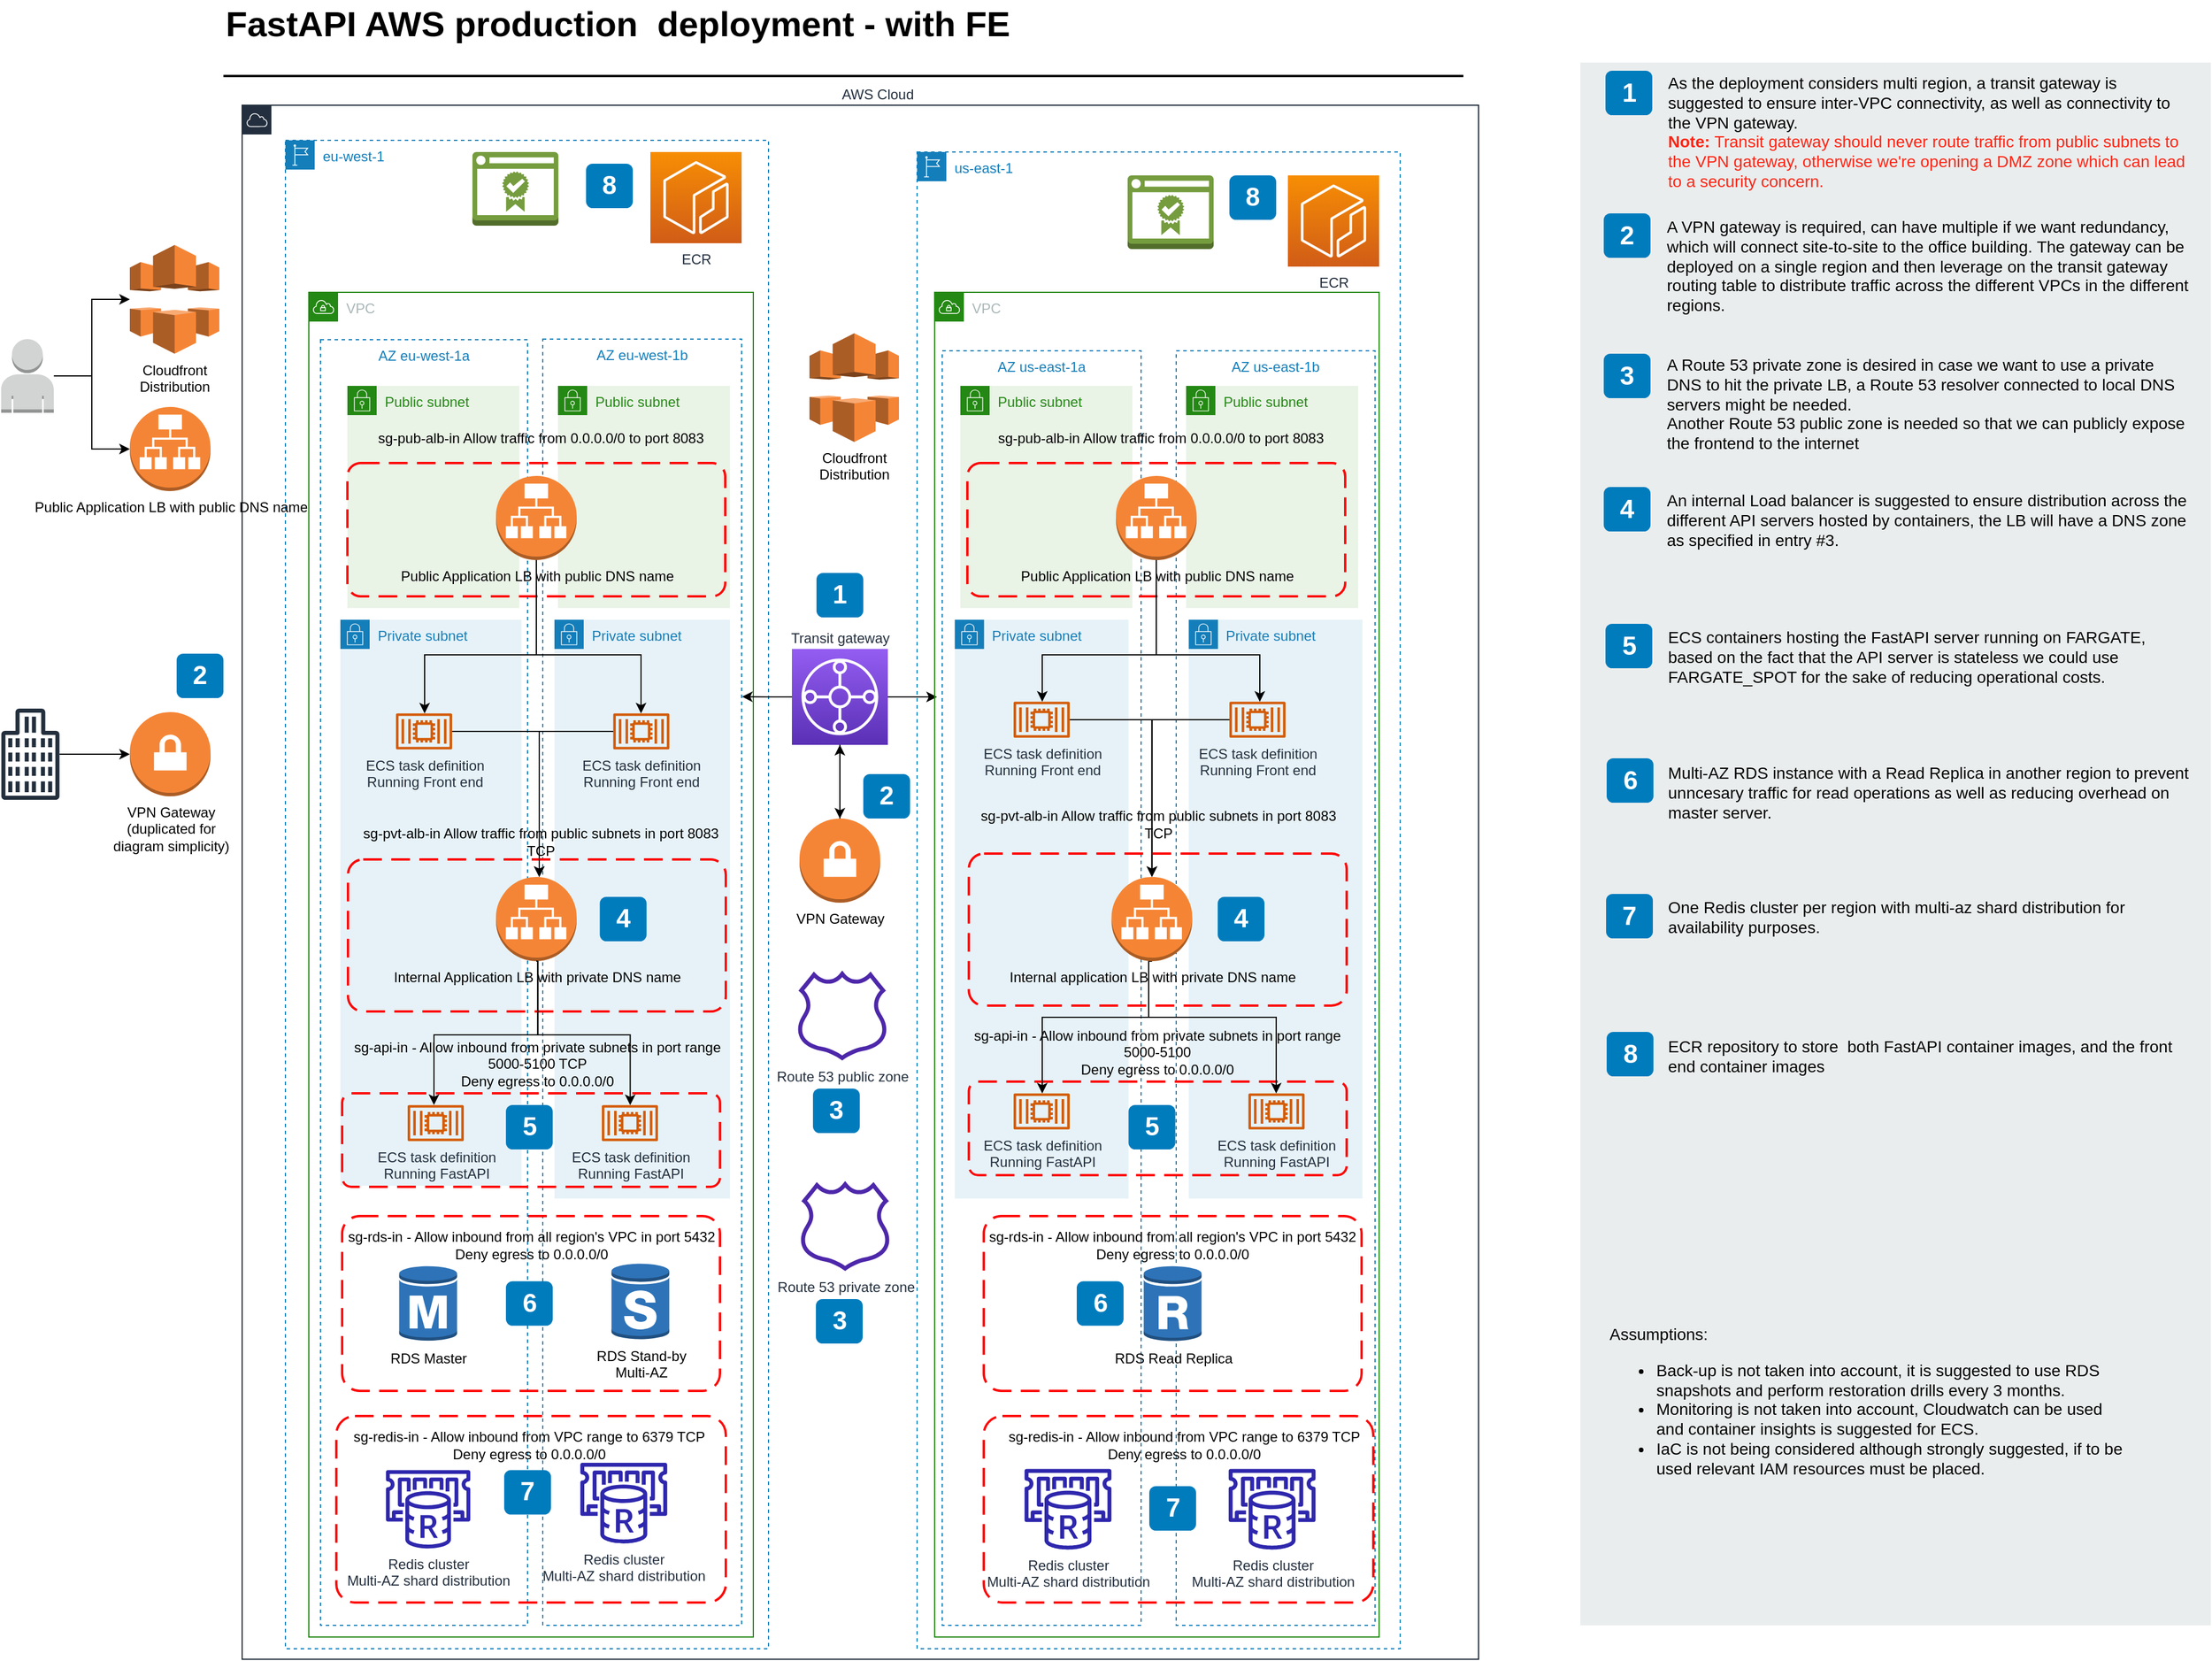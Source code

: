 <mxfile version="19.0.3" type="github">
  <diagram id="mDt5uaCLTZAT6XnBU3LA" name="Page-1">
    <mxGraphModel dx="3107" dy="1014" grid="1" gridSize="10" guides="1" tooltips="1" connect="1" arrows="1" fold="1" page="1" pageScale="1" pageWidth="1169" pageHeight="827" math="0" shadow="0">
      <root>
        <mxCell id="0" />
        <mxCell id="1" parent="0" />
        <mxCell id="QfXva4Vi_orBSrp60xKn-21" value="AWS Cloud" style="points=[[0,0],[0.25,0],[0.5,0],[0.75,0],[1,0],[1,0.25],[1,0.5],[1,0.75],[1,1],[0.75,1],[0.5,1],[0.25,1],[0,1],[0,0.75],[0,0.5],[0,0.25]];outlineConnect=0;gradientColor=none;html=1;whiteSpace=wrap;fontSize=12;fontStyle=0;container=1;pointerEvents=0;collapsible=0;recursiveResize=0;shape=mxgraph.aws4.group;grIcon=mxgraph.aws4.group_aws_cloud;strokeColor=#232F3E;fillColor=none;verticalAlign=bottom;align=center;spacingLeft=30;fontColor=#232F3E;dashed=0;labelPosition=center;verticalLabelPosition=top;" vertex="1" parent="1">
          <mxGeometry x="-684" y="120" width="1057" height="1329" as="geometry" />
        </mxCell>
        <mxCell id="QfXva4Vi_orBSrp60xKn-22" value="eu-west-1" style="points=[[0,0],[0.25,0],[0.5,0],[0.75,0],[1,0],[1,0.25],[1,0.5],[1,0.75],[1,1],[0.75,1],[0.5,1],[0.25,1],[0,1],[0,0.75],[0,0.5],[0,0.25]];outlineConnect=0;gradientColor=none;html=1;whiteSpace=wrap;fontSize=12;fontStyle=0;container=1;pointerEvents=0;collapsible=0;recursiveResize=0;shape=mxgraph.aws4.group;grIcon=mxgraph.aws4.group_region;strokeColor=#147EBA;fillColor=none;verticalAlign=top;align=left;spacingLeft=30;fontColor=#147EBA;dashed=1;" vertex="1" parent="QfXva4Vi_orBSrp60xKn-21">
          <mxGeometry x="37" y="30" width="413" height="1290" as="geometry" />
        </mxCell>
        <mxCell id="QfXva4Vi_orBSrp60xKn-124" value="Public subnet" style="points=[[0,0],[0.25,0],[0.5,0],[0.75,0],[1,0],[1,0.25],[1,0.5],[1,0.75],[1,1],[0.75,1],[0.5,1],[0.25,1],[0,1],[0,0.75],[0,0.5],[0,0.25]];outlineConnect=0;gradientColor=none;html=1;whiteSpace=wrap;fontSize=12;fontStyle=0;container=1;pointerEvents=0;collapsible=0;recursiveResize=0;shape=mxgraph.aws4.group;grIcon=mxgraph.aws4.group_security_group;grStroke=0;strokeColor=#248814;fillColor=#E9F3E6;verticalAlign=top;align=left;spacingLeft=30;fontColor=#248814;dashed=0;" vertex="1" parent="QfXva4Vi_orBSrp60xKn-22">
          <mxGeometry x="233" y="210" width="147" height="190" as="geometry" />
        </mxCell>
        <mxCell id="QfXva4Vi_orBSrp60xKn-23" value="AZ eu-west-1b" style="fillColor=none;strokeColor=#147EBA;dashed=1;verticalAlign=top;fontStyle=0;fontColor=#147EBA;" vertex="1" parent="QfXva4Vi_orBSrp60xKn-22">
          <mxGeometry x="220" y="170" width="170" height="1100" as="geometry" />
        </mxCell>
        <mxCell id="QfXva4Vi_orBSrp60xKn-27" value="Private subnet" style="points=[[0,0],[0.25,0],[0.5,0],[0.75,0],[1,0],[1,0.25],[1,0.5],[1,0.75],[1,1],[0.75,1],[0.5,1],[0.25,1],[0,1],[0,0.75],[0,0.5],[0,0.25]];outlineConnect=0;gradientColor=none;html=1;whiteSpace=wrap;fontSize=12;fontStyle=0;container=1;pointerEvents=0;collapsible=0;recursiveResize=0;shape=mxgraph.aws4.group;grIcon=mxgraph.aws4.group_security_group;grStroke=0;strokeColor=#147EBA;fillColor=#E6F2F8;verticalAlign=top;align=left;spacingLeft=30;fontColor=#147EBA;dashed=0;" vertex="1" parent="QfXva4Vi_orBSrp60xKn-22">
          <mxGeometry x="47" y="410" width="154.75" height="484" as="geometry" />
        </mxCell>
        <mxCell id="QfXva4Vi_orBSrp60xKn-49" value="4" style="rounded=1;whiteSpace=wrap;html=1;fillColor=#007CBD;strokeColor=none;fontColor=#FFFFFF;fontStyle=1;fontSize=22;labelBackgroundColor=none;" vertex="1" parent="QfXva4Vi_orBSrp60xKn-27">
          <mxGeometry x="222.25" y="144" width="40" height="38" as="geometry" />
        </mxCell>
        <mxCell id="QfXva4Vi_orBSrp60xKn-25" value="VPC" style="points=[[0,0],[0.25,0],[0.5,0],[0.75,0],[1,0],[1,0.25],[1,0.5],[1,0.75],[1,1],[0.75,1],[0.5,1],[0.25,1],[0,1],[0,0.75],[0,0.5],[0,0.25]];outlineConnect=0;gradientColor=none;html=1;whiteSpace=wrap;fontSize=12;fontStyle=0;container=1;pointerEvents=0;collapsible=0;recursiveResize=0;shape=mxgraph.aws4.group;grIcon=mxgraph.aws4.group_vpc;strokeColor=#248814;fillColor=none;verticalAlign=top;align=left;spacingLeft=30;fontColor=#AAB7B8;dashed=0;" vertex="1" parent="QfXva4Vi_orBSrp60xKn-22">
          <mxGeometry x="20" y="130" width="380" height="1150" as="geometry" />
        </mxCell>
        <mxCell id="QfXva4Vi_orBSrp60xKn-26" value="AZ eu-west-1a" style="fillColor=none;strokeColor=#147EBA;dashed=1;verticalAlign=top;fontStyle=0;fontColor=#147EBA;" vertex="1" parent="QfXva4Vi_orBSrp60xKn-25">
          <mxGeometry x="10" y="40.5" width="177" height="1099.5" as="geometry" />
        </mxCell>
        <mxCell id="QfXva4Vi_orBSrp60xKn-28" value="RDS Master" style="outlineConnect=0;dashed=0;verticalLabelPosition=bottom;verticalAlign=top;align=center;html=1;shape=mxgraph.aws3.rds_db_instance;fillColor=#2E73B8;gradientColor=none;" vertex="1" parent="QfXva4Vi_orBSrp60xKn-25">
          <mxGeometry x="77.25" y="831.75" width="49.5" height="66" as="geometry" />
        </mxCell>
        <mxCell id="QfXva4Vi_orBSrp60xKn-33" value="" style="rounded=1;arcSize=10;dashed=1;strokeColor=#ff0000;fillColor=none;gradientColor=none;dashPattern=8 4;strokeWidth=2;" vertex="1" parent="QfXva4Vi_orBSrp60xKn-25">
          <mxGeometry x="28.5" y="790" width="323" height="149.5" as="geometry" />
        </mxCell>
        <mxCell id="QfXva4Vi_orBSrp60xKn-34" value="sg-rds-in - Allow inbound from all region&#39;s VPC in port 5432&lt;br&gt;Deny egress to 0.0.0.0/0" style="text;html=1;strokeColor=none;fillColor=none;align=center;verticalAlign=middle;whiteSpace=wrap;rounded=0;" vertex="1" parent="QfXva4Vi_orBSrp60xKn-25">
          <mxGeometry x="28.5" y="800" width="323" height="30" as="geometry" />
        </mxCell>
        <mxCell id="QfXva4Vi_orBSrp60xKn-39" value="6" style="rounded=1;whiteSpace=wrap;html=1;fillColor=#007CBD;strokeColor=none;fontColor=#FFFFFF;fontStyle=1;fontSize=22;labelBackgroundColor=none;" vertex="1" parent="QfXva4Vi_orBSrp60xKn-25">
          <mxGeometry x="168.5" y="845.75" width="40" height="38" as="geometry" />
        </mxCell>
        <mxCell id="QfXva4Vi_orBSrp60xKn-42" value="RDS Stand-by&lt;br&gt;Multi-AZ" style="outlineConnect=0;dashed=0;verticalLabelPosition=bottom;verticalAlign=top;align=center;html=1;shape=mxgraph.aws3.rds_db_instance_standby_multi_az;fillColor=#2E73B8;gradientColor=none;" vertex="1" parent="QfXva4Vi_orBSrp60xKn-25">
          <mxGeometry x="258.75" y="830" width="49.5" height="66" as="geometry" />
        </mxCell>
        <mxCell id="QfXva4Vi_orBSrp60xKn-93" value="Public subnet" style="points=[[0,0],[0.25,0],[0.5,0],[0.75,0],[1,0],[1,0.25],[1,0.5],[1,0.75],[1,1],[0.75,1],[0.5,1],[0.25,1],[0,1],[0,0.75],[0,0.5],[0,0.25]];outlineConnect=0;gradientColor=none;html=1;whiteSpace=wrap;fontSize=12;fontStyle=0;container=1;pointerEvents=0;collapsible=0;recursiveResize=0;shape=mxgraph.aws4.group;grIcon=mxgraph.aws4.group_security_group;grStroke=0;strokeColor=#248814;fillColor=#E9F3E6;verticalAlign=top;align=left;spacingLeft=30;fontColor=#248814;dashed=0;" vertex="1" parent="QfXva4Vi_orBSrp60xKn-25">
          <mxGeometry x="33" y="80" width="147" height="190" as="geometry" />
        </mxCell>
        <mxCell id="QfXva4Vi_orBSrp60xKn-125" value="" style="rounded=1;arcSize=10;dashed=1;strokeColor=#ff0000;fillColor=none;gradientColor=none;dashPattern=8 4;strokeWidth=2;" vertex="1" parent="QfXva4Vi_orBSrp60xKn-25">
          <mxGeometry x="33" y="146" width="323" height="114" as="geometry" />
        </mxCell>
        <mxCell id="QfXva4Vi_orBSrp60xKn-132" style="edgeStyle=orthogonalEdgeStyle;rounded=0;orthogonalLoop=1;jettySize=auto;html=1;exitX=0.5;exitY=1;exitDx=0;exitDy=0;exitPerimeter=0;" edge="1" parent="QfXva4Vi_orBSrp60xKn-25" source="QfXva4Vi_orBSrp60xKn-126" target="QfXva4Vi_orBSrp60xKn-129">
          <mxGeometry relative="1" as="geometry">
            <Array as="points">
              <mxPoint x="195" y="310" />
              <mxPoint x="99" y="310" />
            </Array>
          </mxGeometry>
        </mxCell>
        <mxCell id="QfXva4Vi_orBSrp60xKn-126" value="Public Application LB with public DNS name" style="outlineConnect=0;dashed=0;verticalLabelPosition=bottom;verticalAlign=top;align=center;html=1;shape=mxgraph.aws3.application_load_balancer;fillColor=#F58536;gradientColor=none;" vertex="1" parent="QfXva4Vi_orBSrp60xKn-25">
          <mxGeometry x="160" y="157" width="69" height="72" as="geometry" />
        </mxCell>
        <mxCell id="QfXva4Vi_orBSrp60xKn-128" value="sg-pub-alb-in Allow traffic from 0.0.0.0/0 to port 8083" style="text;html=1;strokeColor=none;fillColor=none;align=center;verticalAlign=middle;whiteSpace=wrap;rounded=0;" vertex="1" parent="QfXva4Vi_orBSrp60xKn-25">
          <mxGeometry x="36.5" y="110" width="323" height="30" as="geometry" />
        </mxCell>
        <mxCell id="QfXva4Vi_orBSrp60xKn-129" value="ECS task definition&lt;br&gt;Running Front end&lt;br&gt;" style="sketch=0;outlineConnect=0;fontColor=#232F3E;gradientColor=none;fillColor=#D45B07;strokeColor=none;dashed=0;verticalLabelPosition=bottom;verticalAlign=top;align=center;html=1;fontSize=12;fontStyle=0;aspect=fixed;pointerEvents=1;shape=mxgraph.aws4.container_2;" vertex="1" parent="QfXva4Vi_orBSrp60xKn-25">
          <mxGeometry x="74.5" y="360" width="48" height="31" as="geometry" />
        </mxCell>
        <mxCell id="QfXva4Vi_orBSrp60xKn-24" value="Private subnet" style="points=[[0,0],[0.25,0],[0.5,0],[0.75,0],[1,0],[1,0.25],[1,0.5],[1,0.75],[1,1],[0.75,1],[0.5,1],[0.25,1],[0,1],[0,0.75],[0,0.5],[0,0.25]];outlineConnect=0;gradientColor=none;html=1;whiteSpace=wrap;fontSize=12;fontStyle=0;container=1;pointerEvents=0;collapsible=0;recursiveResize=0;shape=mxgraph.aws4.group;grIcon=mxgraph.aws4.group_security_group;grStroke=0;strokeColor=#147EBA;fillColor=#E6F2F8;verticalAlign=top;align=left;spacingLeft=30;fontColor=#147EBA;dashed=0;" vertex="1" parent="QfXva4Vi_orBSrp60xKn-22">
          <mxGeometry x="230" y="410" width="150" height="495" as="geometry" />
        </mxCell>
        <mxCell id="QfXva4Vi_orBSrp60xKn-47" value="" style="rounded=1;arcSize=10;dashed=1;strokeColor=#ff0000;fillColor=none;gradientColor=none;dashPattern=8 4;strokeWidth=2;" vertex="1" parent="QfXva4Vi_orBSrp60xKn-24">
          <mxGeometry x="-176.5" y="205" width="323" height="130" as="geometry" />
        </mxCell>
        <mxCell id="QfXva4Vi_orBSrp60xKn-127" value="4" style="rounded=1;whiteSpace=wrap;html=1;fillColor=#007CBD;strokeColor=none;fontColor=#FFFFFF;fontStyle=1;fontSize=22;labelBackgroundColor=none;" vertex="1" parent="QfXva4Vi_orBSrp60xKn-24">
          <mxGeometry x="38.75" y="237" width="40" height="38" as="geometry" />
        </mxCell>
        <mxCell id="QfXva4Vi_orBSrp60xKn-46" value="Internal Application LB with private DNS name" style="outlineConnect=0;dashed=0;verticalLabelPosition=bottom;verticalAlign=top;align=center;html=1;shape=mxgraph.aws3.application_load_balancer;fillColor=#F58536;gradientColor=none;" vertex="1" parent="QfXva4Vi_orBSrp60xKn-24">
          <mxGeometry x="-50" y="220" width="69" height="72" as="geometry" />
        </mxCell>
        <mxCell id="QfXva4Vi_orBSrp60xKn-41" value="ECR" style="sketch=0;points=[[0,0,0],[0.25,0,0],[0.5,0,0],[0.75,0,0],[1,0,0],[0,1,0],[0.25,1,0],[0.5,1,0],[0.75,1,0],[1,1,0],[0,0.25,0],[0,0.5,0],[0,0.75,0],[1,0.25,0],[1,0.5,0],[1,0.75,0]];outlineConnect=0;fontColor=#232F3E;gradientColor=#F78E04;gradientDirection=north;fillColor=#D05C17;strokeColor=#ffffff;dashed=0;verticalLabelPosition=bottom;verticalAlign=top;align=center;html=1;fontSize=12;fontStyle=0;aspect=fixed;shape=mxgraph.aws4.resourceIcon;resIcon=mxgraph.aws4.ecr;" vertex="1" parent="QfXva4Vi_orBSrp60xKn-22">
          <mxGeometry x="312" y="10" width="78" height="78" as="geometry" />
        </mxCell>
        <mxCell id="QfXva4Vi_orBSrp60xKn-50" value="8" style="rounded=1;whiteSpace=wrap;html=1;fillColor=#007CBD;strokeColor=none;fontColor=#FFFFFF;fontStyle=1;fontSize=22;labelBackgroundColor=none;" vertex="1" parent="QfXva4Vi_orBSrp60xKn-22">
          <mxGeometry x="257" y="20" width="40" height="38" as="geometry" />
        </mxCell>
        <mxCell id="QfXva4Vi_orBSrp60xKn-29" value="Redis cluster&lt;br&gt;Multi-AZ shard distribution" style="sketch=0;outlineConnect=0;fontColor=#232F3E;gradientColor=none;fillColor=#2E27AD;strokeColor=none;dashed=0;verticalLabelPosition=bottom;verticalAlign=top;align=center;html=1;fontSize=12;fontStyle=0;aspect=fixed;pointerEvents=1;shape=mxgraph.aws4.elasticache_for_redis;" vertex="1" parent="QfXva4Vi_orBSrp60xKn-22">
          <mxGeometry x="84.13" y="1137.25" width="75.74" height="67" as="geometry" />
        </mxCell>
        <mxCell id="QfXva4Vi_orBSrp60xKn-30" value="" style="rounded=1;arcSize=10;dashed=1;strokeColor=#ff0000;fillColor=none;gradientColor=none;dashPattern=8 4;strokeWidth=2;" vertex="1" parent="QfXva4Vi_orBSrp60xKn-22">
          <mxGeometry x="43.5" y="1091" width="333" height="159.5" as="geometry" />
        </mxCell>
        <mxCell id="QfXva4Vi_orBSrp60xKn-31" value="sg-redis-in - Allow inbound from VPC range to 6379 TCP&lt;br&gt;Deny egress to 0.0.0.0/0" style="text;html=1;strokeColor=none;fillColor=none;align=center;verticalAlign=middle;whiteSpace=wrap;rounded=0;" vertex="1" parent="QfXva4Vi_orBSrp60xKn-22">
          <mxGeometry x="47" y="1101" width="323" height="30" as="geometry" />
        </mxCell>
        <mxCell id="QfXva4Vi_orBSrp60xKn-40" value="7" style="rounded=1;whiteSpace=wrap;html=1;fillColor=#007CBD;strokeColor=none;fontColor=#FFFFFF;fontStyle=1;fontSize=22;labelBackgroundColor=none;" vertex="1" parent="QfXva4Vi_orBSrp60xKn-22">
          <mxGeometry x="187" y="1137.25" width="40" height="38" as="geometry" />
        </mxCell>
        <mxCell id="QfXva4Vi_orBSrp60xKn-43" value="Redis cluster&lt;br&gt;Multi-AZ shard distribution" style="sketch=0;outlineConnect=0;fontColor=#232F3E;gradientColor=none;fillColor=#2E27AD;strokeColor=none;dashed=0;verticalLabelPosition=bottom;verticalAlign=top;align=center;html=1;fontSize=12;fontStyle=0;aspect=fixed;pointerEvents=1;shape=mxgraph.aws4.elasticache_for_redis;" vertex="1" parent="QfXva4Vi_orBSrp60xKn-22">
          <mxGeometry x="250.25" y="1131" width="78" height="69" as="geometry" />
        </mxCell>
        <mxCell id="QfXva4Vi_orBSrp60xKn-32" value="ECS task definition&lt;br&gt;Running FastAPI" style="sketch=0;outlineConnect=0;fontColor=#232F3E;gradientColor=none;fillColor=#D45B07;strokeColor=none;dashed=0;verticalLabelPosition=bottom;verticalAlign=top;align=center;html=1;fontSize=12;fontStyle=0;aspect=fixed;pointerEvents=1;shape=mxgraph.aws4.container_2;" vertex="1" parent="QfXva4Vi_orBSrp60xKn-22">
          <mxGeometry x="104.5" y="825" width="48" height="31" as="geometry" />
        </mxCell>
        <mxCell id="QfXva4Vi_orBSrp60xKn-35" value="" style="rounded=1;arcSize=10;dashed=1;strokeColor=#ff0000;fillColor=none;gradientColor=none;dashPattern=8 4;strokeWidth=2;" vertex="1" parent="QfXva4Vi_orBSrp60xKn-22">
          <mxGeometry x="48.5" y="815" width="323" height="80" as="geometry" />
        </mxCell>
        <mxCell id="QfXva4Vi_orBSrp60xKn-36" value="ECS task definition&lt;br&gt;Running FastAPI&lt;br&gt;&lt;br&gt;" style="sketch=0;outlineConnect=0;fontColor=#232F3E;gradientColor=none;fillColor=#D45B07;strokeColor=none;dashed=0;verticalLabelPosition=bottom;verticalAlign=top;align=center;html=1;fontSize=12;fontStyle=0;aspect=fixed;pointerEvents=1;shape=mxgraph.aws4.container_2;" vertex="1" parent="QfXva4Vi_orBSrp60xKn-22">
          <mxGeometry x="270.5" y="825" width="48" height="31" as="geometry" />
        </mxCell>
        <mxCell id="QfXva4Vi_orBSrp60xKn-38" value="5" style="rounded=1;whiteSpace=wrap;html=1;fillColor=#007CBD;strokeColor=none;fontColor=#FFFFFF;fontStyle=1;fontSize=22;labelBackgroundColor=none;" vertex="1" parent="QfXva4Vi_orBSrp60xKn-22">
          <mxGeometry x="188.5" y="825" width="40" height="38" as="geometry" />
        </mxCell>
        <mxCell id="QfXva4Vi_orBSrp60xKn-44" style="edgeStyle=orthogonalEdgeStyle;rounded=0;orthogonalLoop=1;jettySize=auto;html=1;entryX=0.243;entryY=0.125;entryDx=0;entryDy=0;entryPerimeter=0;" edge="1" parent="QfXva4Vi_orBSrp60xKn-22" source="QfXva4Vi_orBSrp60xKn-46" target="QfXva4Vi_orBSrp60xKn-35">
          <mxGeometry relative="1" as="geometry">
            <Array as="points">
              <mxPoint x="215.75" y="765" />
              <mxPoint x="126.75" y="765" />
            </Array>
          </mxGeometry>
        </mxCell>
        <mxCell id="QfXva4Vi_orBSrp60xKn-45" style="edgeStyle=orthogonalEdgeStyle;rounded=0;orthogonalLoop=1;jettySize=auto;html=1;exitX=0.5;exitY=1;exitDx=0;exitDy=0;exitPerimeter=0;" edge="1" parent="QfXva4Vi_orBSrp60xKn-22" source="QfXva4Vi_orBSrp60xKn-46" target="QfXva4Vi_orBSrp60xKn-36">
          <mxGeometry relative="1" as="geometry">
            <Array as="points">
              <mxPoint x="215.75" y="765" />
              <mxPoint x="294.75" y="765" />
            </Array>
          </mxGeometry>
        </mxCell>
        <mxCell id="QfXva4Vi_orBSrp60xKn-37" value="sg-api-in - Allow inbound from private subnets in port range 5000-5100 TCP&lt;br&gt;Deny egress to 0.0.0.0/0" style="text;html=1;strokeColor=none;fillColor=none;align=center;verticalAlign=middle;whiteSpace=wrap;rounded=0;" vertex="1" parent="QfXva4Vi_orBSrp60xKn-22">
          <mxGeometry x="53.5" y="775" width="323" height="30" as="geometry" />
        </mxCell>
        <mxCell id="QfXva4Vi_orBSrp60xKn-48" value="sg-pvt-alb-in Allow traffic from public subnets in port 8083 TCP" style="text;html=1;strokeColor=none;fillColor=none;align=center;verticalAlign=middle;whiteSpace=wrap;rounded=0;" vertex="1" parent="QfXva4Vi_orBSrp60xKn-22">
          <mxGeometry x="57" y="585" width="323" height="30" as="geometry" />
        </mxCell>
        <mxCell id="QfXva4Vi_orBSrp60xKn-131" value="ECS task definition&lt;br&gt;Running Front end&lt;br&gt;" style="sketch=0;outlineConnect=0;fontColor=#232F3E;gradientColor=none;fillColor=#D45B07;strokeColor=none;dashed=0;verticalLabelPosition=bottom;verticalAlign=top;align=center;html=1;fontSize=12;fontStyle=0;aspect=fixed;pointerEvents=1;shape=mxgraph.aws4.container_2;" vertex="1" parent="QfXva4Vi_orBSrp60xKn-22">
          <mxGeometry x="280.25" y="490" width="48" height="31" as="geometry" />
        </mxCell>
        <mxCell id="QfXva4Vi_orBSrp60xKn-133" style="edgeStyle=orthogonalEdgeStyle;rounded=0;orthogonalLoop=1;jettySize=auto;html=1;exitX=0.5;exitY=1;exitDx=0;exitDy=0;exitPerimeter=0;" edge="1" parent="QfXva4Vi_orBSrp60xKn-22" source="QfXva4Vi_orBSrp60xKn-126" target="QfXva4Vi_orBSrp60xKn-131">
          <mxGeometry relative="1" as="geometry">
            <Array as="points">
              <mxPoint x="215" y="440" />
              <mxPoint x="304" y="440" />
            </Array>
          </mxGeometry>
        </mxCell>
        <mxCell id="QfXva4Vi_orBSrp60xKn-138" value="" style="outlineConnect=0;dashed=0;verticalLabelPosition=bottom;verticalAlign=top;align=center;html=1;shape=mxgraph.aws3.certificate_manager_2;fillColor=#759C3E;gradientColor=none;" vertex="1" parent="QfXva4Vi_orBSrp60xKn-22">
          <mxGeometry x="159.87" y="10" width="73.5" height="63" as="geometry" />
        </mxCell>
        <mxCell id="QfXva4Vi_orBSrp60xKn-134" style="edgeStyle=orthogonalEdgeStyle;rounded=0;orthogonalLoop=1;jettySize=auto;html=1;" edge="1" parent="QfXva4Vi_orBSrp60xKn-22" source="QfXva4Vi_orBSrp60xKn-129" target="QfXva4Vi_orBSrp60xKn-46">
          <mxGeometry relative="1" as="geometry">
            <Array as="points">
              <mxPoint x="217" y="506" />
            </Array>
          </mxGeometry>
        </mxCell>
        <mxCell id="QfXva4Vi_orBSrp60xKn-222" style="edgeStyle=orthogonalEdgeStyle;rounded=0;orthogonalLoop=1;jettySize=auto;html=1;entryX=1.002;entryY=0.278;entryDx=0;entryDy=0;entryPerimeter=0;" edge="1" parent="QfXva4Vi_orBSrp60xKn-21" source="QfXva4Vi_orBSrp60xKn-51" target="QfXva4Vi_orBSrp60xKn-23">
          <mxGeometry relative="1" as="geometry">
            <Array as="points">
              <mxPoint x="449" y="506" />
              <mxPoint x="449" y="506" />
            </Array>
          </mxGeometry>
        </mxCell>
        <mxCell id="QfXva4Vi_orBSrp60xKn-237" style="edgeStyle=orthogonalEdgeStyle;rounded=0;orthogonalLoop=1;jettySize=auto;html=1;" edge="1" parent="QfXva4Vi_orBSrp60xKn-21" source="QfXva4Vi_orBSrp60xKn-51">
          <mxGeometry relative="1" as="geometry">
            <mxPoint x="594" y="506" as="targetPoint" />
          </mxGeometry>
        </mxCell>
        <mxCell id="QfXva4Vi_orBSrp60xKn-51" value="Transit gateway" style="sketch=0;points=[[0,0,0],[0.25,0,0],[0.5,0,0],[0.75,0,0],[1,0,0],[0,1,0],[0.25,1,0],[0.5,1,0],[0.75,1,0],[1,1,0],[0,0.25,0],[0,0.5,0],[0,0.75,0],[1,0.25,0],[1,0.5,0],[1,0.75,0]];outlineConnect=0;fontColor=#232F3E;gradientColor=#945DF2;gradientDirection=north;fillColor=#5A30B5;strokeColor=#ffffff;dashed=0;verticalLabelPosition=top;verticalAlign=bottom;align=center;html=1;fontSize=12;fontStyle=0;aspect=fixed;shape=mxgraph.aws4.resourceIcon;resIcon=mxgraph.aws4.transit_gateway;labelPosition=center;" vertex="1" parent="QfXva4Vi_orBSrp60xKn-21">
          <mxGeometry x="470" y="465" width="82" height="82" as="geometry" />
        </mxCell>
        <mxCell id="QfXva4Vi_orBSrp60xKn-52" value="VPN Gateway" style="outlineConnect=0;dashed=0;verticalLabelPosition=bottom;verticalAlign=top;align=center;html=1;shape=mxgraph.aws3.vpn_gateway;fillColor=#F58536;gradientColor=none;" vertex="1" parent="QfXva4Vi_orBSrp60xKn-21">
          <mxGeometry x="476.5" y="610" width="69" height="72" as="geometry" />
        </mxCell>
        <mxCell id="QfXva4Vi_orBSrp60xKn-53" value="us-east-1" style="points=[[0,0],[0.25,0],[0.5,0],[0.75,0],[1,0],[1,0.25],[1,0.5],[1,0.75],[1,1],[0.75,1],[0.5,1],[0.25,1],[0,1],[0,0.75],[0,0.5],[0,0.25]];outlineConnect=0;gradientColor=none;html=1;whiteSpace=wrap;fontSize=12;fontStyle=0;container=1;pointerEvents=0;collapsible=0;recursiveResize=0;shape=mxgraph.aws4.group;grIcon=mxgraph.aws4.group_region;strokeColor=#147EBA;fillColor=none;verticalAlign=top;align=left;spacingLeft=30;fontColor=#147EBA;dashed=1;" vertex="1" parent="QfXva4Vi_orBSrp60xKn-21">
          <mxGeometry x="577" y="40" width="413" height="1280" as="geometry" />
        </mxCell>
        <mxCell id="QfXva4Vi_orBSrp60xKn-55" value="AZ us-east-1b" style="fillColor=none;strokeColor=#147EBA;dashed=1;verticalAlign=top;fontStyle=0;fontColor=#147EBA;" vertex="1" parent="QfXva4Vi_orBSrp60xKn-53">
          <mxGeometry x="221.5" y="170" width="170" height="1090" as="geometry" />
        </mxCell>
        <mxCell id="QfXva4Vi_orBSrp60xKn-57" value="AZ us-east-1a" style="fillColor=none;strokeColor=#147EBA;dashed=1;verticalAlign=top;fontStyle=0;fontColor=#147EBA;" vertex="1" parent="QfXva4Vi_orBSrp60xKn-53">
          <mxGeometry x="21.5" y="170" width="170" height="1090" as="geometry" />
        </mxCell>
        <mxCell id="QfXva4Vi_orBSrp60xKn-54" value="Private subnet" style="points=[[0,0],[0.25,0],[0.5,0],[0.75,0],[1,0],[1,0.25],[1,0.5],[1,0.75],[1,1],[0.75,1],[0.5,1],[0.25,1],[0,1],[0,0.75],[0,0.5],[0,0.25]];outlineConnect=0;gradientColor=none;html=1;whiteSpace=wrap;fontSize=12;fontStyle=0;container=1;pointerEvents=0;collapsible=0;recursiveResize=0;shape=mxgraph.aws4.group;grIcon=mxgraph.aws4.group_security_group;grStroke=0;strokeColor=#147EBA;fillColor=#E6F2F8;verticalAlign=top;align=left;spacingLeft=30;fontColor=#147EBA;dashed=0;" vertex="1" parent="QfXva4Vi_orBSrp60xKn-53">
          <mxGeometry x="232.25" y="400" width="148.5" height="495" as="geometry" />
        </mxCell>
        <mxCell id="QfXva4Vi_orBSrp60xKn-56" value="Private subnet" style="points=[[0,0],[0.25,0],[0.5,0],[0.75,0],[1,0],[1,0.25],[1,0.5],[1,0.75],[1,1],[0.75,1],[0.5,1],[0.25,1],[0,1],[0,0.75],[0,0.5],[0,0.25]];outlineConnect=0;gradientColor=none;html=1;whiteSpace=wrap;fontSize=12;fontStyle=0;container=1;pointerEvents=0;collapsible=0;recursiveResize=0;shape=mxgraph.aws4.group;grIcon=mxgraph.aws4.group_security_group;grStroke=0;strokeColor=#147EBA;fillColor=#E6F2F8;verticalAlign=top;align=left;spacingLeft=30;fontColor=#147EBA;dashed=0;" vertex="1" parent="QfXva4Vi_orBSrp60xKn-53">
          <mxGeometry x="32.25" y="400" width="148.5" height="495" as="geometry" />
        </mxCell>
        <mxCell id="QfXva4Vi_orBSrp60xKn-58" value="" style="rounded=1;arcSize=10;dashed=1;strokeColor=#ff0000;fillColor=none;gradientColor=none;dashPattern=8 4;strokeWidth=2;" vertex="1" parent="QfXva4Vi_orBSrp60xKn-53">
          <mxGeometry x="44.25" y="795" width="323" height="80" as="geometry" />
        </mxCell>
        <mxCell id="QfXva4Vi_orBSrp60xKn-59" value="ECR" style="sketch=0;points=[[0,0,0],[0.25,0,0],[0.5,0,0],[0.75,0,0],[1,0,0],[0,1,0],[0.25,1,0],[0.5,1,0],[0.75,1,0],[1,1,0],[0,0.25,0],[0,0.5,0],[0,0.75,0],[1,0.25,0],[1,0.5,0],[1,0.75,0]];outlineConnect=0;fontColor=#232F3E;gradientColor=#F78E04;gradientDirection=north;fillColor=#D05C17;strokeColor=#ffffff;dashed=0;verticalLabelPosition=bottom;verticalAlign=top;align=center;html=1;fontSize=12;fontStyle=0;aspect=fixed;shape=mxgraph.aws4.resourceIcon;resIcon=mxgraph.aws4.ecr;" vertex="1" parent="QfXva4Vi_orBSrp60xKn-53">
          <mxGeometry x="317" y="20" width="78" height="78" as="geometry" />
        </mxCell>
        <mxCell id="QfXva4Vi_orBSrp60xKn-60" value="VPC" style="points=[[0,0],[0.25,0],[0.5,0],[0.75,0],[1,0],[1,0.25],[1,0.5],[1,0.75],[1,1],[0.75,1],[0.5,1],[0.25,1],[0,1],[0,0.75],[0,0.5],[0,0.25]];outlineConnect=0;gradientColor=none;html=1;whiteSpace=wrap;fontSize=12;fontStyle=0;container=1;pointerEvents=0;collapsible=0;recursiveResize=0;shape=mxgraph.aws4.group;grIcon=mxgraph.aws4.group_vpc;strokeColor=#248814;fillColor=none;verticalAlign=top;align=left;spacingLeft=30;fontColor=#AAB7B8;dashed=0;" vertex="1" parent="QfXva4Vi_orBSrp60xKn-53">
          <mxGeometry x="15" y="120" width="380" height="1150" as="geometry" />
        </mxCell>
        <mxCell id="QfXva4Vi_orBSrp60xKn-64" value="sg-api-in - Allow inbound from private subnets in port range 5000-5100&lt;br&gt;Deny egress to 0.0.0.0/0" style="text;html=1;strokeColor=none;fillColor=none;align=center;verticalAlign=middle;whiteSpace=wrap;rounded=0;" vertex="1" parent="QfXva4Vi_orBSrp60xKn-60">
          <mxGeometry x="29.25" y="635" width="323" height="30" as="geometry" />
        </mxCell>
        <mxCell id="QfXva4Vi_orBSrp60xKn-71" value="" style="rounded=1;arcSize=10;dashed=1;strokeColor=#ff0000;fillColor=none;gradientColor=none;dashPattern=8 4;strokeWidth=2;" vertex="1" parent="QfXva4Vi_orBSrp60xKn-60">
          <mxGeometry x="42" y="961" width="333" height="159.5" as="geometry" />
        </mxCell>
        <mxCell id="QfXva4Vi_orBSrp60xKn-72" value="Redis cluster&lt;br&gt;Multi-AZ shard distribution" style="sketch=0;outlineConnect=0;fontColor=#232F3E;gradientColor=none;fillColor=#2E27AD;strokeColor=none;dashed=0;verticalLabelPosition=bottom;verticalAlign=top;align=center;html=1;fontSize=12;fontStyle=0;aspect=fixed;pointerEvents=1;shape=mxgraph.aws4.elasticache_for_redis;" vertex="1" parent="QfXva4Vi_orBSrp60xKn-60">
          <mxGeometry x="75" y="1006.25" width="78" height="69" as="geometry" />
        </mxCell>
        <mxCell id="QfXva4Vi_orBSrp60xKn-73" value="Redis cluster&lt;br&gt;Multi-AZ shard distribution" style="sketch=0;outlineConnect=0;fontColor=#232F3E;gradientColor=none;fillColor=#2E27AD;strokeColor=none;dashed=0;verticalLabelPosition=bottom;verticalAlign=top;align=center;html=1;fontSize=12;fontStyle=0;aspect=fixed;pointerEvents=1;shape=mxgraph.aws4.elasticache_for_redis;" vertex="1" parent="QfXva4Vi_orBSrp60xKn-60">
          <mxGeometry x="249.5" y="1006.25" width="78" height="69" as="geometry" />
        </mxCell>
        <mxCell id="QfXva4Vi_orBSrp60xKn-74" value="sg-redis-in - Allow inbound from VPC range to 6379 TCP&lt;br&gt;Deny egress to 0.0.0.0/0" style="text;html=1;strokeColor=none;fillColor=none;align=center;verticalAlign=middle;whiteSpace=wrap;rounded=0;" vertex="1" parent="QfXva4Vi_orBSrp60xKn-60">
          <mxGeometry x="52" y="971" width="323" height="30" as="geometry" />
        </mxCell>
        <mxCell id="QfXva4Vi_orBSrp60xKn-79" value="7" style="rounded=1;whiteSpace=wrap;html=1;fillColor=#007CBD;strokeColor=none;fontColor=#FFFFFF;fontStyle=1;fontSize=22;labelBackgroundColor=none;" vertex="1" parent="QfXva4Vi_orBSrp60xKn-60">
          <mxGeometry x="183.5" y="1021" width="40" height="38" as="geometry" />
        </mxCell>
        <mxCell id="QfXva4Vi_orBSrp60xKn-226" value="Public subnet" style="points=[[0,0],[0.25,0],[0.5,0],[0.75,0],[1,0],[1,0.25],[1,0.5],[1,0.75],[1,1],[0.75,1],[0.5,1],[0.25,1],[0,1],[0,0.75],[0,0.5],[0,0.25]];outlineConnect=0;gradientColor=none;html=1;whiteSpace=wrap;fontSize=12;fontStyle=0;container=1;pointerEvents=0;collapsible=0;recursiveResize=0;shape=mxgraph.aws4.group;grIcon=mxgraph.aws4.group_security_group;grStroke=0;strokeColor=#248814;fillColor=#E9F3E6;verticalAlign=top;align=left;spacingLeft=30;fontColor=#248814;dashed=0;" vertex="1" parent="QfXva4Vi_orBSrp60xKn-60">
          <mxGeometry x="22" y="80" width="147" height="190" as="geometry" />
        </mxCell>
        <mxCell id="QfXva4Vi_orBSrp60xKn-225" value="Public subnet" style="points=[[0,0],[0.25,0],[0.5,0],[0.75,0],[1,0],[1,0.25],[1,0.5],[1,0.75],[1,1],[0.75,1],[0.5,1],[0.25,1],[0,1],[0,0.75],[0,0.5],[0,0.25]];outlineConnect=0;gradientColor=none;html=1;whiteSpace=wrap;fontSize=12;fontStyle=0;container=1;pointerEvents=0;collapsible=0;recursiveResize=0;shape=mxgraph.aws4.group;grIcon=mxgraph.aws4.group_security_group;grStroke=0;strokeColor=#248814;fillColor=#E9F3E6;verticalAlign=top;align=left;spacingLeft=30;fontColor=#248814;dashed=0;" vertex="1" parent="QfXva4Vi_orBSrp60xKn-60">
          <mxGeometry x="215" y="80" width="147" height="190" as="geometry" />
        </mxCell>
        <mxCell id="QfXva4Vi_orBSrp60xKn-230" value="ECS task definition&lt;br&gt;Running Front end&lt;br&gt;" style="sketch=0;outlineConnect=0;fontColor=#232F3E;gradientColor=none;fillColor=#D45B07;strokeColor=none;dashed=0;verticalLabelPosition=bottom;verticalAlign=top;align=center;html=1;fontSize=12;fontStyle=0;aspect=fixed;pointerEvents=1;shape=mxgraph.aws4.container_2;" vertex="1" parent="QfXva4Vi_orBSrp60xKn-60">
          <mxGeometry x="67.5" y="350" width="48" height="31" as="geometry" />
        </mxCell>
        <mxCell id="QfXva4Vi_orBSrp60xKn-70" value="ECS task definition&lt;br&gt;Running FastAPI" style="sketch=0;outlineConnect=0;fontColor=#232F3E;gradientColor=none;fillColor=#D45B07;strokeColor=none;dashed=0;verticalLabelPosition=bottom;verticalAlign=top;align=center;html=1;fontSize=12;fontStyle=0;aspect=fixed;pointerEvents=1;shape=mxgraph.aws4.container_2;" vertex="1" parent="QfXva4Vi_orBSrp60xKn-53">
          <mxGeometry x="283.25" y="805" width="48" height="31" as="geometry" />
        </mxCell>
        <mxCell id="QfXva4Vi_orBSrp60xKn-75" value="ECS task definition&lt;br&gt;Running FastAPI" style="sketch=0;outlineConnect=0;fontColor=#232F3E;gradientColor=none;fillColor=#D45B07;strokeColor=none;dashed=0;verticalLabelPosition=bottom;verticalAlign=top;align=center;html=1;fontSize=12;fontStyle=0;aspect=fixed;pointerEvents=1;shape=mxgraph.aws4.container_2;" vertex="1" parent="QfXva4Vi_orBSrp60xKn-53">
          <mxGeometry x="82.5" y="805" width="48" height="31" as="geometry" />
        </mxCell>
        <mxCell id="QfXva4Vi_orBSrp60xKn-76" style="edgeStyle=orthogonalEdgeStyle;rounded=0;orthogonalLoop=1;jettySize=auto;html=1;exitX=0.5;exitY=1;exitDx=0;exitDy=0;exitPerimeter=0;" edge="1" parent="QfXva4Vi_orBSrp60xKn-53" source="QfXva4Vi_orBSrp60xKn-67" target="QfXva4Vi_orBSrp60xKn-75">
          <mxGeometry relative="1" as="geometry">
            <Array as="points">
              <mxPoint x="198" y="740" />
              <mxPoint x="107" y="740" />
            </Array>
          </mxGeometry>
        </mxCell>
        <mxCell id="QfXva4Vi_orBSrp60xKn-77" style="edgeStyle=orthogonalEdgeStyle;rounded=0;orthogonalLoop=1;jettySize=auto;html=1;exitX=0.5;exitY=1;exitDx=0;exitDy=0;exitPerimeter=0;" edge="1" parent="QfXva4Vi_orBSrp60xKn-53" source="QfXva4Vi_orBSrp60xKn-67" target="QfXva4Vi_orBSrp60xKn-70">
          <mxGeometry relative="1" as="geometry">
            <Array as="points">
              <mxPoint x="198" y="740" />
              <mxPoint x="307" y="740" />
            </Array>
          </mxGeometry>
        </mxCell>
        <mxCell id="QfXva4Vi_orBSrp60xKn-78" value="5" style="rounded=1;whiteSpace=wrap;html=1;fillColor=#007CBD;strokeColor=none;fontColor=#FFFFFF;fontStyle=1;fontSize=22;labelBackgroundColor=none;" vertex="1" parent="QfXva4Vi_orBSrp60xKn-53">
          <mxGeometry x="180.75" y="815" width="40" height="38" as="geometry" />
        </mxCell>
        <mxCell id="QfXva4Vi_orBSrp60xKn-80" value="8" style="rounded=1;whiteSpace=wrap;html=1;fillColor=#007CBD;strokeColor=none;fontColor=#FFFFFF;fontStyle=1;fontSize=22;labelBackgroundColor=none;" vertex="1" parent="QfXva4Vi_orBSrp60xKn-53">
          <mxGeometry x="267" y="20" width="40" height="38" as="geometry" />
        </mxCell>
        <mxCell id="QfXva4Vi_orBSrp60xKn-221" value="" style="outlineConnect=0;dashed=0;verticalLabelPosition=bottom;verticalAlign=top;align=center;html=1;shape=mxgraph.aws3.certificate_manager_2;fillColor=#759C3E;gradientColor=none;" vertex="1" parent="QfXva4Vi_orBSrp60xKn-53">
          <mxGeometry x="180" y="20" width="73.5" height="63" as="geometry" />
        </mxCell>
        <mxCell id="QfXva4Vi_orBSrp60xKn-61" value="RDS Read Replica" style="outlineConnect=0;dashed=0;verticalLabelPosition=bottom;verticalAlign=top;align=center;html=1;shape=mxgraph.aws3.rds_db_instance_read_replica;fillColor=#2E73B8;gradientColor=none;" vertex="1" parent="QfXva4Vi_orBSrp60xKn-53">
          <mxGeometry x="193.75" y="951.75" width="49.5" height="66" as="geometry" />
        </mxCell>
        <mxCell id="QfXva4Vi_orBSrp60xKn-62" value="" style="rounded=1;arcSize=10;dashed=1;strokeColor=#ff0000;fillColor=none;gradientColor=none;dashPattern=8 4;strokeWidth=2;" vertex="1" parent="QfXva4Vi_orBSrp60xKn-53">
          <mxGeometry x="57" y="910" width="323" height="149.5" as="geometry" />
        </mxCell>
        <mxCell id="QfXva4Vi_orBSrp60xKn-63" value="sg-rds-in - Allow inbound from all region&#39;s VPC in port 5432&lt;br&gt;Deny egress to 0.0.0.0/0" style="text;html=1;strokeColor=none;fillColor=none;align=center;verticalAlign=middle;whiteSpace=wrap;rounded=0;" vertex="1" parent="QfXva4Vi_orBSrp60xKn-53">
          <mxGeometry x="57" y="920" width="323" height="30" as="geometry" />
        </mxCell>
        <mxCell id="QfXva4Vi_orBSrp60xKn-69" value="6" style="rounded=1;whiteSpace=wrap;html=1;fillColor=#007CBD;strokeColor=none;fontColor=#FFFFFF;fontStyle=1;fontSize=22;labelBackgroundColor=none;" vertex="1" parent="QfXva4Vi_orBSrp60xKn-53">
          <mxGeometry x="136.5" y="965.75" width="40" height="38" as="geometry" />
        </mxCell>
        <mxCell id="QfXva4Vi_orBSrp60xKn-227" value="" style="rounded=1;arcSize=10;dashed=1;strokeColor=#ff0000;fillColor=none;gradientColor=none;dashPattern=8 4;strokeWidth=2;" vertex="1" parent="QfXva4Vi_orBSrp60xKn-53">
          <mxGeometry x="43" y="266" width="323" height="114" as="geometry" />
        </mxCell>
        <mxCell id="QfXva4Vi_orBSrp60xKn-234" style="edgeStyle=orthogonalEdgeStyle;rounded=0;orthogonalLoop=1;jettySize=auto;html=1;exitX=0.5;exitY=1;exitDx=0;exitDy=0;exitPerimeter=0;" edge="1" parent="QfXva4Vi_orBSrp60xKn-53" source="QfXva4Vi_orBSrp60xKn-228" target="QfXva4Vi_orBSrp60xKn-230">
          <mxGeometry relative="1" as="geometry">
            <Array as="points">
              <mxPoint x="205" y="430" />
              <mxPoint x="107" y="430" />
            </Array>
          </mxGeometry>
        </mxCell>
        <mxCell id="QfXva4Vi_orBSrp60xKn-235" style="edgeStyle=orthogonalEdgeStyle;rounded=0;orthogonalLoop=1;jettySize=auto;html=1;exitX=0.5;exitY=1;exitDx=0;exitDy=0;exitPerimeter=0;" edge="1" parent="QfXva4Vi_orBSrp60xKn-53" source="QfXva4Vi_orBSrp60xKn-228" target="QfXva4Vi_orBSrp60xKn-231">
          <mxGeometry relative="1" as="geometry">
            <Array as="points">
              <mxPoint x="205" y="430" />
              <mxPoint x="293" y="430" />
            </Array>
          </mxGeometry>
        </mxCell>
        <mxCell id="QfXva4Vi_orBSrp60xKn-228" value="Public Application LB with public DNS name" style="outlineConnect=0;dashed=0;verticalLabelPosition=bottom;verticalAlign=top;align=center;html=1;shape=mxgraph.aws3.application_load_balancer;fillColor=#F58536;gradientColor=none;" vertex="1" parent="QfXva4Vi_orBSrp60xKn-53">
          <mxGeometry x="170" y="277" width="69" height="72" as="geometry" />
        </mxCell>
        <mxCell id="QfXva4Vi_orBSrp60xKn-229" value="sg-pub-alb-in Allow traffic from 0.0.0.0/0 to port 8083" style="text;html=1;strokeColor=none;fillColor=none;align=center;verticalAlign=middle;whiteSpace=wrap;rounded=0;" vertex="1" parent="QfXva4Vi_orBSrp60xKn-53">
          <mxGeometry x="46.5" y="230" width="323" height="30" as="geometry" />
        </mxCell>
        <mxCell id="QfXva4Vi_orBSrp60xKn-232" style="edgeStyle=orthogonalEdgeStyle;rounded=0;orthogonalLoop=1;jettySize=auto;html=1;" edge="1" parent="QfXva4Vi_orBSrp60xKn-53" source="QfXva4Vi_orBSrp60xKn-230" target="QfXva4Vi_orBSrp60xKn-67">
          <mxGeometry relative="1" as="geometry" />
        </mxCell>
        <mxCell id="QfXva4Vi_orBSrp60xKn-233" style="edgeStyle=orthogonalEdgeStyle;rounded=0;orthogonalLoop=1;jettySize=auto;html=1;entryX=0.5;entryY=0;entryDx=0;entryDy=0;entryPerimeter=0;" edge="1" parent="QfXva4Vi_orBSrp60xKn-53" source="QfXva4Vi_orBSrp60xKn-231" target="QfXva4Vi_orBSrp60xKn-67">
          <mxGeometry relative="1" as="geometry" />
        </mxCell>
        <mxCell id="QfXva4Vi_orBSrp60xKn-231" value="ECS task definition&lt;br&gt;Running Front end&lt;br&gt;" style="sketch=0;outlineConnect=0;fontColor=#232F3E;gradientColor=none;fillColor=#D45B07;strokeColor=none;dashed=0;verticalLabelPosition=bottom;verticalAlign=top;align=center;html=1;fontSize=12;fontStyle=0;aspect=fixed;pointerEvents=1;shape=mxgraph.aws4.container_2;" vertex="1" parent="QfXva4Vi_orBSrp60xKn-53">
          <mxGeometry x="267" y="470" width="48" height="31" as="geometry" />
        </mxCell>
        <mxCell id="QfXva4Vi_orBSrp60xKn-66" value="" style="rounded=1;arcSize=10;dashed=1;strokeColor=#ff0000;fillColor=none;gradientColor=none;dashPattern=8 4;strokeWidth=2;" vertex="1" parent="QfXva4Vi_orBSrp60xKn-53">
          <mxGeometry x="44.25" y="600" width="323" height="130" as="geometry" />
        </mxCell>
        <mxCell id="QfXva4Vi_orBSrp60xKn-67" value="Internal application LB with private DNS name" style="outlineConnect=0;dashed=0;verticalLabelPosition=bottom;verticalAlign=top;align=center;html=1;shape=mxgraph.aws3.application_load_balancer;fillColor=#F58534;gradientColor=none;" vertex="1" parent="QfXva4Vi_orBSrp60xKn-53">
          <mxGeometry x="166.25" y="620" width="69" height="72" as="geometry" />
        </mxCell>
        <mxCell id="QfXva4Vi_orBSrp60xKn-68" value="4" style="rounded=1;whiteSpace=wrap;html=1;fillColor=#007CBD;strokeColor=none;fontColor=#FFFFFF;fontStyle=1;fontSize=22;labelBackgroundColor=none;" vertex="1" parent="QfXva4Vi_orBSrp60xKn-53">
          <mxGeometry x="257" y="637" width="40" height="38" as="geometry" />
        </mxCell>
        <mxCell id="QfXva4Vi_orBSrp60xKn-65" value="sg-pvt-alb-in Allow traffic from public subnets in port 8083 TCP" style="text;html=1;strokeColor=none;fillColor=none;align=center;verticalAlign=middle;whiteSpace=wrap;rounded=0;" vertex="1" parent="QfXva4Vi_orBSrp60xKn-53">
          <mxGeometry x="45" y="560" width="323" height="30" as="geometry" />
        </mxCell>
        <mxCell id="QfXva4Vi_orBSrp60xKn-83" style="edgeStyle=orthogonalEdgeStyle;rounded=0;orthogonalLoop=1;jettySize=auto;html=1;" edge="1" parent="QfXva4Vi_orBSrp60xKn-21" source="QfXva4Vi_orBSrp60xKn-51" target="QfXva4Vi_orBSrp60xKn-52">
          <mxGeometry relative="1" as="geometry" />
        </mxCell>
        <mxCell id="QfXva4Vi_orBSrp60xKn-84" style="edgeStyle=orthogonalEdgeStyle;rounded=0;orthogonalLoop=1;jettySize=auto;html=1;entryX=0.5;entryY=1;entryDx=0;entryDy=0;entryPerimeter=0;" edge="1" parent="QfXva4Vi_orBSrp60xKn-21" source="QfXva4Vi_orBSrp60xKn-52" target="QfXva4Vi_orBSrp60xKn-51">
          <mxGeometry relative="1" as="geometry" />
        </mxCell>
        <mxCell id="QfXva4Vi_orBSrp60xKn-85" value="Route 53 public zone" style="sketch=0;outlineConnect=0;fontColor=#232F3E;gradientColor=none;fillColor=#4D27AA;strokeColor=none;dashed=0;verticalLabelPosition=bottom;verticalAlign=top;align=center;html=1;fontSize=12;fontStyle=0;aspect=fixed;pointerEvents=1;shape=mxgraph.aws4.hosted_zone;" vertex="1" parent="QfXva4Vi_orBSrp60xKn-21">
          <mxGeometry x="474" y="740" width="78" height="77" as="geometry" />
        </mxCell>
        <mxCell id="QfXva4Vi_orBSrp60xKn-86" value="1" style="rounded=1;whiteSpace=wrap;html=1;fillColor=#007CBD;strokeColor=none;fontColor=#FFFFFF;fontStyle=1;fontSize=22;labelBackgroundColor=none;" vertex="1" parent="QfXva4Vi_orBSrp60xKn-21">
          <mxGeometry x="491" y="400" width="40" height="38" as="geometry" />
        </mxCell>
        <mxCell id="QfXva4Vi_orBSrp60xKn-87" value="2" style="rounded=1;whiteSpace=wrap;html=1;fillColor=#007CBD;strokeColor=none;fontColor=#FFFFFF;fontStyle=1;fontSize=22;labelBackgroundColor=none;" vertex="1" parent="QfXva4Vi_orBSrp60xKn-21">
          <mxGeometry x="531" y="572" width="40" height="38" as="geometry" />
        </mxCell>
        <mxCell id="QfXva4Vi_orBSrp60xKn-88" value="3" style="rounded=1;whiteSpace=wrap;html=1;fillColor=#007CBD;strokeColor=none;fontColor=#FFFFFF;fontStyle=1;fontSize=22;labelBackgroundColor=none;" vertex="1" parent="QfXva4Vi_orBSrp60xKn-21">
          <mxGeometry x="488" y="841" width="40" height="38" as="geometry" />
        </mxCell>
        <mxCell id="QfXva4Vi_orBSrp60xKn-136" value="Route 53 private zone" style="sketch=0;outlineConnect=0;fontColor=#232F3E;gradientColor=none;fillColor=#4D27AA;strokeColor=none;dashed=0;verticalLabelPosition=bottom;verticalAlign=top;align=center;html=1;fontSize=12;fontStyle=0;aspect=fixed;pointerEvents=1;shape=mxgraph.aws4.hosted_zone;" vertex="1" parent="QfXva4Vi_orBSrp60xKn-21">
          <mxGeometry x="476.5" y="920" width="78" height="77" as="geometry" />
        </mxCell>
        <mxCell id="QfXva4Vi_orBSrp60xKn-137" value="3" style="rounded=1;whiteSpace=wrap;html=1;fillColor=#007CBD;strokeColor=none;fontColor=#FFFFFF;fontStyle=1;fontSize=22;labelBackgroundColor=none;" vertex="1" parent="QfXva4Vi_orBSrp60xKn-21">
          <mxGeometry x="490.5" y="1021" width="40" height="38" as="geometry" />
        </mxCell>
        <mxCell id="QfXva4Vi_orBSrp60xKn-1" value="FastAPI AWS production&amp;nbsp; deployment - with FE" style="text;html=1;resizable=0;points=[];autosize=1;align=left;verticalAlign=top;spacingTop=-4;fontSize=30;fontStyle=1" vertex="1" parent="1">
          <mxGeometry x="-700" y="30" width="690" height="40" as="geometry" />
        </mxCell>
        <mxCell id="QfXva4Vi_orBSrp60xKn-2" value="" style="line;strokeWidth=2;html=1;fontSize=14;" vertex="1" parent="1">
          <mxGeometry x="-700" y="90" width="1060" height="10" as="geometry" />
        </mxCell>
        <mxCell id="QfXva4Vi_orBSrp60xKn-3" value="" style="rounded=0;whiteSpace=wrap;html=1;fillColor=#EAEDED;fontSize=22;fontColor=#FFFFFF;strokeColor=none;labelBackgroundColor=none;" vertex="1" parent="1">
          <mxGeometry x="460" y="83.5" width="539" height="1336.5" as="geometry" />
        </mxCell>
        <mxCell id="QfXva4Vi_orBSrp60xKn-4" value="1" style="rounded=1;whiteSpace=wrap;html=1;fillColor=#007CBD;strokeColor=none;fontColor=#FFFFFF;fontStyle=1;fontSize=22;labelBackgroundColor=none;" vertex="1" parent="1">
          <mxGeometry x="481.5" y="90.5" width="40" height="38" as="geometry" />
        </mxCell>
        <mxCell id="QfXva4Vi_orBSrp60xKn-5" value="2" style="rounded=1;whiteSpace=wrap;html=1;fillColor=#007CBD;strokeColor=none;fontColor=#FFFFFF;fontStyle=1;fontSize=22;labelBackgroundColor=none;" vertex="1" parent="1">
          <mxGeometry x="480" y="212.5" width="40" height="38" as="geometry" />
        </mxCell>
        <mxCell id="QfXva4Vi_orBSrp60xKn-6" value="3" style="rounded=1;whiteSpace=wrap;html=1;fillColor=#007CBD;strokeColor=none;fontColor=#FFFFFF;fontStyle=1;fontSize=22;labelBackgroundColor=none;" vertex="1" parent="1">
          <mxGeometry x="480" y="332.5" width="40" height="38" as="geometry" />
        </mxCell>
        <mxCell id="QfXva4Vi_orBSrp60xKn-7" value="4" style="rounded=1;whiteSpace=wrap;html=1;fillColor=#007CBD;strokeColor=none;fontColor=#FFFFFF;fontStyle=1;fontSize=22;labelBackgroundColor=none;" vertex="1" parent="1">
          <mxGeometry x="480" y="446.5" width="40" height="38" as="geometry" />
        </mxCell>
        <mxCell id="QfXva4Vi_orBSrp60xKn-8" value="5" style="rounded=1;whiteSpace=wrap;html=1;fillColor=#007CBD;strokeColor=none;fontColor=#FFFFFF;fontStyle=1;fontSize=22;labelBackgroundColor=none;" vertex="1" parent="1">
          <mxGeometry x="481.5" y="563.5" width="40" height="38" as="geometry" />
        </mxCell>
        <mxCell id="QfXva4Vi_orBSrp60xKn-9" value="6" style="rounded=1;whiteSpace=wrap;html=1;fillColor=#007CBD;strokeColor=none;fontColor=#FFFFFF;fontStyle=1;fontSize=22;labelBackgroundColor=none;" vertex="1" parent="1">
          <mxGeometry x="482.5" y="678.5" width="40" height="38" as="geometry" />
        </mxCell>
        <mxCell id="QfXva4Vi_orBSrp60xKn-10" value="7" style="rounded=1;whiteSpace=wrap;html=1;fillColor=#007CBD;strokeColor=none;fontColor=#FFFFFF;fontStyle=1;fontSize=22;labelBackgroundColor=none;" vertex="1" parent="1">
          <mxGeometry x="482" y="794.5" width="40" height="38" as="geometry" />
        </mxCell>
        <mxCell id="QfXva4Vi_orBSrp60xKn-11" value="8" style="rounded=1;whiteSpace=wrap;html=1;fillColor=#007CBD;strokeColor=none;fontColor=#FFFFFF;fontStyle=1;fontSize=22;labelBackgroundColor=none;" vertex="1" parent="1">
          <mxGeometry x="482.5" y="912.5" width="40" height="38" as="geometry" />
        </mxCell>
        <mxCell id="QfXva4Vi_orBSrp60xKn-12" value="&lt;div&gt;As the deployment considers multi region, a transit gateway is suggested to ensure inter-VPC connectivity, as well as connectivity to the VPN gateway.&lt;/div&gt;&lt;div&gt;&lt;font color=&quot;#FF2414&quot;&gt;&lt;b&gt;Note: &lt;/b&gt;Transit gateway should never route traffic from public subnets to the VPN gateway, otherwise we&#39;re opening a DMZ zone which can lead to a security concern.&lt;/font&gt;&lt;br&gt;&lt;/div&gt;" style="text;html=1;align=left;verticalAlign=top;spacingTop=-4;fontSize=14;labelBackgroundColor=none;whiteSpace=wrap;" vertex="1" parent="1">
          <mxGeometry x="533" y="90" width="449" height="118" as="geometry" />
        </mxCell>
        <mxCell id="QfXva4Vi_orBSrp60xKn-13" value="A VPN gateway is required, can have multiple if we want redundancy, which will connect site-to-site to the office building. The gateway can be deployed on a single region and then leverage on the transit gateway routing table to distribute traffic across the different VPCs in the different regions." style="text;html=1;align=left;verticalAlign=top;spacingTop=-4;fontSize=14;labelBackgroundColor=none;whiteSpace=wrap;" vertex="1" parent="1">
          <mxGeometry x="532" y="213" width="450" height="115" as="geometry" />
        </mxCell>
        <mxCell id="QfXva4Vi_orBSrp60xKn-14" value="&lt;div&gt;A Route 53 private zone is desired in case we want to use a private DNS to hit the private LB, a Route 53 resolver connected to local DNS servers might be needed.&lt;/div&gt;&lt;div&gt;Another Route 53 public zone is needed so that we can publicly expose the frontend to the internet&lt;br&gt;&lt;/div&gt;" style="text;html=1;align=left;verticalAlign=top;spacingTop=-4;fontSize=14;labelBackgroundColor=none;whiteSpace=wrap;" vertex="1" parent="1">
          <mxGeometry x="532" y="331" width="450" height="117" as="geometry" />
        </mxCell>
        <mxCell id="QfXva4Vi_orBSrp60xKn-15" value="An internal Load balancer is suggested to ensure distribution across the different API servers hosted by containers, the LB will have a DNS zone as specified in entry #3." style="text;html=1;align=left;verticalAlign=top;spacingTop=-4;fontSize=14;labelBackgroundColor=none;whiteSpace=wrap;" vertex="1" parent="1">
          <mxGeometry x="532" y="447" width="450" height="121" as="geometry" />
        </mxCell>
        <mxCell id="QfXva4Vi_orBSrp60xKn-16" value="ECS containers hosting the FastAPI server running on FARGATE, based on the fact that the API server is stateless we could use FARGATE_SPOT for the sake of reducing operational costs." style="text;html=1;align=left;verticalAlign=top;spacingTop=-4;fontSize=14;labelBackgroundColor=none;whiteSpace=wrap;" vertex="1" parent="1">
          <mxGeometry x="533" y="564" width="449" height="114" as="geometry" />
        </mxCell>
        <mxCell id="QfXva4Vi_orBSrp60xKn-17" value="Multi-AZ RDS instance with a Read Replica in another region to prevent unncesary traffic for read operations as well as reducing overhead on master server." style="text;html=1;align=left;verticalAlign=top;spacingTop=-4;fontSize=14;labelBackgroundColor=none;whiteSpace=wrap;" vertex="1" parent="1">
          <mxGeometry x="533" y="680" width="450" height="118" as="geometry" />
        </mxCell>
        <mxCell id="QfXva4Vi_orBSrp60xKn-18" value="One Redis cluster per region with multi-az shard distribution for availability purposes." style="text;html=1;align=left;verticalAlign=top;spacingTop=-4;fontSize=14;labelBackgroundColor=none;whiteSpace=wrap;" vertex="1" parent="1">
          <mxGeometry x="533" y="795" width="449" height="113" as="geometry" />
        </mxCell>
        <mxCell id="QfXva4Vi_orBSrp60xKn-19" value="ECR repository to store&amp;nbsp; both FastAPI container images, and the front end container images" style="text;html=1;align=left;verticalAlign=top;spacingTop=-4;fontSize=14;labelBackgroundColor=none;whiteSpace=wrap;" vertex="1" parent="1">
          <mxGeometry x="533" y="914" width="449" height="124" as="geometry" />
        </mxCell>
        <mxCell id="QfXva4Vi_orBSrp60xKn-20" value="&lt;div&gt;Assumptions:&lt;/div&gt;&lt;div&gt;&lt;ul&gt;&lt;li&gt;Back-up is not taken into account, it is suggested to use RDS snapshots and perform restoration drills every 3 months.&lt;/li&gt;&lt;li&gt;Monitoring is not taken into account, Cloudwatch can be used and container insights is suggested for ECS.&lt;/li&gt;&lt;li&gt;IaC is not being considered although strongly suggested, if to be used relevant IAM resources must be placed.&lt;br&gt;&lt;/li&gt;&lt;/ul&gt;&lt;/div&gt;" style="text;html=1;align=left;verticalAlign=top;spacingTop=-4;fontSize=14;labelBackgroundColor=none;whiteSpace=wrap;" vertex="1" parent="1">
          <mxGeometry x="482.5" y="1160" width="449" height="115" as="geometry" />
        </mxCell>
        <mxCell id="QfXva4Vi_orBSrp60xKn-89" style="edgeStyle=orthogonalEdgeStyle;rounded=0;orthogonalLoop=1;jettySize=auto;html=1;entryX=0;entryY=0.5;entryDx=0;entryDy=0;entryPerimeter=0;" edge="1" parent="1" source="QfXva4Vi_orBSrp60xKn-90" target="QfXva4Vi_orBSrp60xKn-91">
          <mxGeometry relative="1" as="geometry" />
        </mxCell>
        <mxCell id="QfXva4Vi_orBSrp60xKn-90" value="" style="sketch=0;outlineConnect=0;fontColor=#232F3E;gradientColor=none;fillColor=#232F3D;strokeColor=none;dashed=0;verticalLabelPosition=bottom;verticalAlign=top;align=center;html=1;fontSize=12;fontStyle=0;aspect=fixed;pointerEvents=1;shape=mxgraph.aws4.office_building;" vertex="1" parent="1">
          <mxGeometry x="-890" y="636" width="50" height="78" as="geometry" />
        </mxCell>
        <mxCell id="QfXva4Vi_orBSrp60xKn-91" value="VPN Gateway&lt;br&gt;(duplicated for&lt;br&gt;diagram simplicity)" style="outlineConnect=0;dashed=0;verticalLabelPosition=bottom;verticalAlign=top;align=center;html=1;shape=mxgraph.aws3.vpn_gateway;fillColor=#F58536;gradientColor=none;" vertex="1" parent="1">
          <mxGeometry x="-780" y="639" width="69" height="72" as="geometry" />
        </mxCell>
        <mxCell id="QfXva4Vi_orBSrp60xKn-92" value="2" style="rounded=1;whiteSpace=wrap;html=1;fillColor=#007CBD;strokeColor=none;fontColor=#FFFFFF;fontStyle=1;fontSize=22;labelBackgroundColor=none;" vertex="1" parent="1">
          <mxGeometry x="-740" y="589" width="40" height="38" as="geometry" />
        </mxCell>
        <mxCell id="QfXva4Vi_orBSrp60xKn-135" style="edgeStyle=orthogonalEdgeStyle;rounded=0;orthogonalLoop=1;jettySize=auto;html=1;" edge="1" parent="1" source="QfXva4Vi_orBSrp60xKn-131">
          <mxGeometry relative="1" as="geometry">
            <mxPoint x="-430" y="780" as="targetPoint" />
            <Array as="points">
              <mxPoint x="-430" y="656" />
            </Array>
          </mxGeometry>
        </mxCell>
        <mxCell id="QfXva4Vi_orBSrp60xKn-240" style="edgeStyle=orthogonalEdgeStyle;rounded=0;orthogonalLoop=1;jettySize=auto;html=1;fontColor=#FF2414;" edge="1" parent="1" source="QfXva4Vi_orBSrp60xKn-238" target="QfXva4Vi_orBSrp60xKn-224">
          <mxGeometry relative="1" as="geometry" />
        </mxCell>
        <mxCell id="QfXva4Vi_orBSrp60xKn-242" style="edgeStyle=orthogonalEdgeStyle;rounded=0;orthogonalLoop=1;jettySize=auto;html=1;fontColor=#FF2414;" edge="1" parent="1" source="QfXva4Vi_orBSrp60xKn-238" target="QfXva4Vi_orBSrp60xKn-241">
          <mxGeometry relative="1" as="geometry" />
        </mxCell>
        <mxCell id="QfXva4Vi_orBSrp60xKn-238" value="" style="outlineConnect=0;dashed=0;verticalLabelPosition=bottom;verticalAlign=top;align=center;html=1;shape=mxgraph.aws3.user;fillColor=#D2D3D3;gradientColor=none;fontColor=#FF2414;" vertex="1" parent="1">
          <mxGeometry x="-890" y="320" width="45" height="63" as="geometry" />
        </mxCell>
        <mxCell id="QfXva4Vi_orBSrp60xKn-239" value="Cloudfront&lt;br&gt;Distribution" style="outlineConnect=0;dashed=0;verticalLabelPosition=bottom;verticalAlign=top;align=center;html=1;shape=mxgraph.aws3.cloudfront;fillColor=#F58536;gradientColor=none;" vertex="1" parent="1">
          <mxGeometry x="-199" y="315" width="76.5" height="93" as="geometry" />
        </mxCell>
        <mxCell id="QfXva4Vi_orBSrp60xKn-224" value="Cloudfront&lt;br&gt;Distribution" style="outlineConnect=0;dashed=0;verticalLabelPosition=bottom;verticalAlign=top;align=center;html=1;shape=mxgraph.aws3.cloudfront;fillColor=#F58536;gradientColor=none;" vertex="1" parent="1">
          <mxGeometry x="-780" y="239.5" width="76.5" height="93" as="geometry" />
        </mxCell>
        <mxCell id="QfXva4Vi_orBSrp60xKn-241" value="Public Application LB with public DNS name" style="outlineConnect=0;dashed=0;verticalLabelPosition=bottom;verticalAlign=top;align=center;html=1;shape=mxgraph.aws3.application_load_balancer;fillColor=#F58536;gradientColor=none;" vertex="1" parent="1">
          <mxGeometry x="-780" y="378" width="69" height="72" as="geometry" />
        </mxCell>
      </root>
    </mxGraphModel>
  </diagram>
</mxfile>
